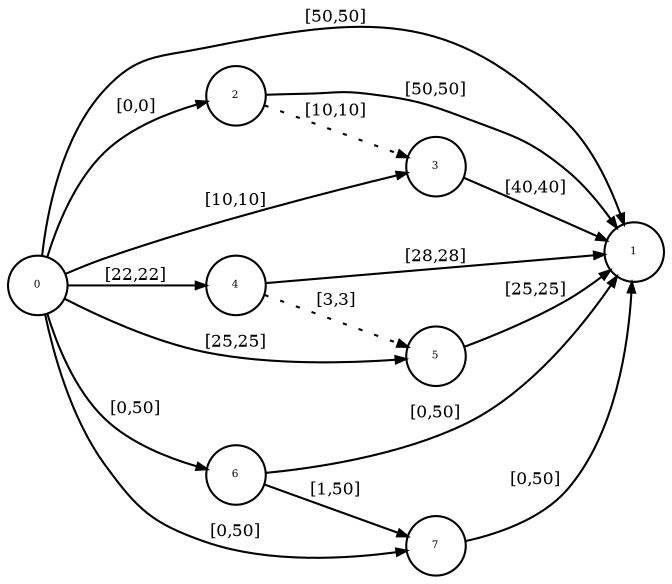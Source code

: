 digraph stnu {
	rankdir=LR;
	node [with=.2, height=.2, fontsize=5, shape=circle, style=filled, fillcolor=white];	2 -> 1 [fontsize=8, arrowsize= .5, label = "[50,50]"];
	2 -> 3 [fontsize=8, arrowsize= .5, style= dotted, label = "[10,10]"];
	3 -> 1 [fontsize=8, arrowsize= .5, label = "[40,40]"];
	4 -> 1 [fontsize=8, arrowsize= .5, label = "[28,28]"];
	4 -> 5 [fontsize=8, arrowsize= .5, style= dotted, label = "[3,3]"];
	5 -> 1 [fontsize=8, arrowsize= .5, label = "[25,25]"];
	6 -> 1 [fontsize=8, arrowsize= .5, label = "[0,50]"];
	6 -> 7 [fontsize=8, arrowsize= .5, label = "[1,50]"];
	7 -> 1 [fontsize=8, arrowsize= .5, label = "[0,50]"];
	0 -> 1 [fontsize=8, arrowsize= .5, label = "[50,50]"];
	0 -> 2 [fontsize=8, arrowsize= .5, label = "[0,0]"];
	0 -> 3 [fontsize=8, arrowsize= .5, label = "[10,10]"];
	0 -> 4 [fontsize=8, arrowsize= .5, label = "[22,22]"];
	0 -> 5 [fontsize=8, arrowsize= .5, label = "[25,25]"];
	0 -> 6 [fontsize=8, arrowsize= .5, label = "[0,50]"];
	0 -> 7 [fontsize=8, arrowsize= .5, label = "[0,50]"];

}


